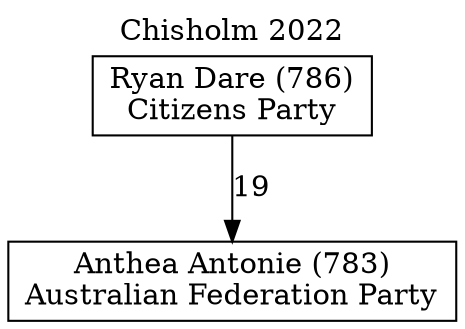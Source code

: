 // House preference flow
digraph "Anthea Antonie (783)_Chisholm_2022" {
	graph [label="Chisholm 2022" labelloc=t mclimit=10]
	node [shape=box]
	"Anthea Antonie (783)" [label="Anthea Antonie (783)
Australian Federation Party"]
	"Ryan Dare (786)" [label="Ryan Dare (786)
Citizens Party"]
	"Ryan Dare (786)" -> "Anthea Antonie (783)" [label=19]
}
